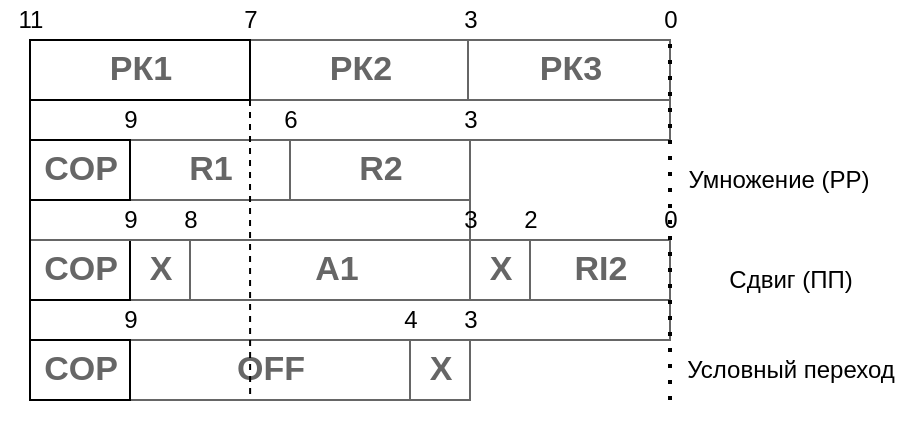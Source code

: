 <mxfile version="18.0.7" type="github">
  <diagram id="07oj85oEupha0zNlyG6E" name="Page-1">
    <mxGraphModel dx="526" dy="484" grid="0" gridSize="10" guides="1" tooltips="1" connect="1" arrows="1" fold="1" page="1" pageScale="1" pageWidth="827" pageHeight="1169" math="0" shadow="0">
      <root>
        <mxCell id="0" />
        <mxCell id="1" parent="0" />
        <mxCell id="HP5KUwMSMAzCpo2UYucH-1" value="A" style="strokeWidth=1;shadow=0;dashed=0;align=center;html=1;rSize=10;fillColor=#ffffff;strokeColor=#666666;" vertex="1" parent="1">
          <mxGeometry x="40" y="150" width="320" height="50" as="geometry" />
        </mxCell>
        <mxCell id="HP5KUwMSMAzCpo2UYucH-2" value="X" style="strokeColor=inherit;fillColor=inherit;gradientColor=inherit;strokeWidth=1;shadow=0;dashed=0;align=center;html=1;shape=mxgraph.mockup.rrect;rSize=0;fontSize=17;fontColor=#666666;fontStyle=1;resizeHeight=1;" vertex="1" parent="HP5KUwMSMAzCpo2UYucH-1">
          <mxGeometry width="30" height="30" relative="1" as="geometry">
            <mxPoint x="50" as="offset" />
          </mxGeometry>
        </mxCell>
        <mxCell id="HP5KUwMSMAzCpo2UYucH-3" value="A1" style="strokeColor=inherit;fillColor=inherit;gradientColor=inherit;strokeWidth=1;shadow=0;dashed=0;align=center;html=1;shape=mxgraph.mockup.rrect;rSize=0;fontSize=17;fontColor=#666666;fontStyle=1;resizeHeight=1;" vertex="1" parent="HP5KUwMSMAzCpo2UYucH-1">
          <mxGeometry width="145" height="30" relative="1" as="geometry">
            <mxPoint x="80" as="offset" />
          </mxGeometry>
        </mxCell>
        <mxCell id="HP5KUwMSMAzCpo2UYucH-4" value="RI2" style="strokeColor=inherit;fillColor=inherit;gradientColor=inherit;strokeWidth=1;shadow=0;dashed=0;align=center;html=1;rSize=10;fontSize=17;fontColor=#666666;fontStyle=1;resizeHeight=1;" vertex="1" parent="HP5KUwMSMAzCpo2UYucH-1">
          <mxGeometry x="1" width="70" height="30" relative="1" as="geometry">
            <mxPoint x="-70" as="offset" />
          </mxGeometry>
        </mxCell>
        <mxCell id="HP5KUwMSMAzCpo2UYucH-5" value="&lt;p&gt;COP&lt;/p&gt;" style="strokeWidth=1;shadow=0;dashed=0;align=center;html=1;rSize=10;fontSize=17;fontColor=#666666;fontStyle=1;resizeHeight=1;" vertex="1" parent="HP5KUwMSMAzCpo2UYucH-1">
          <mxGeometry width="50" height="30" relative="1" as="geometry" />
        </mxCell>
        <mxCell id="HP5KUwMSMAzCpo2UYucH-6" value="X" style="strokeColor=inherit;fillColor=inherit;gradientColor=inherit;strokeWidth=1;shadow=0;dashed=0;align=center;html=1;shape=mxgraph.mockup.rrect;rSize=0;fontSize=17;fontColor=#666666;fontStyle=1;resizeHeight=1;" vertex="1" parent="HP5KUwMSMAzCpo2UYucH-1">
          <mxGeometry width="30" height="30" relative="1" as="geometry">
            <mxPoint x="220" as="offset" />
          </mxGeometry>
        </mxCell>
        <mxCell id="HP5KUwMSMAzCpo2UYucH-40" value="9" style="text;html=1;align=center;verticalAlign=middle;resizable=0;points=[];autosize=1;strokeColor=none;fillColor=none;" vertex="1" parent="HP5KUwMSMAzCpo2UYucH-1">
          <mxGeometry x="40" y="30" width="20" height="20" as="geometry" />
        </mxCell>
        <mxCell id="HP5KUwMSMAzCpo2UYucH-7" value="" style="strokeWidth=1;shadow=0;dashed=0;align=center;html=1;rSize=10;fillColor=#ffffff;strokeColor=#666666;" vertex="1" parent="1">
          <mxGeometry x="40" y="200" width="220" height="30" as="geometry" />
        </mxCell>
        <mxCell id="HP5KUwMSMAzCpo2UYucH-8" value="OFF" style="strokeColor=inherit;fillColor=inherit;gradientColor=inherit;strokeWidth=1;shadow=0;dashed=0;align=center;html=1;shape=mxgraph.mockup.rrect;rSize=0;fontSize=17;fontColor=#666666;fontStyle=1;resizeHeight=1;" vertex="1" parent="HP5KUwMSMAzCpo2UYucH-7">
          <mxGeometry width="140" height="30" relative="1" as="geometry">
            <mxPoint x="50" as="offset" />
          </mxGeometry>
        </mxCell>
        <mxCell id="HP5KUwMSMAzCpo2UYucH-9" value="&lt;p&gt;COP&lt;/p&gt;" style="strokeWidth=1;shadow=0;dashed=0;align=center;html=1;rSize=10;fontSize=17;fontColor=#666666;fontStyle=1;resizeHeight=1;" vertex="1" parent="HP5KUwMSMAzCpo2UYucH-7">
          <mxGeometry width="50" height="30" relative="1" as="geometry" />
        </mxCell>
        <mxCell id="HP5KUwMSMAzCpo2UYucH-10" value="X" style="strokeColor=inherit;fillColor=inherit;gradientColor=inherit;strokeWidth=1;shadow=0;dashed=0;align=center;html=1;shape=mxgraph.mockup.rrect;rSize=0;fontSize=17;fontColor=#666666;fontStyle=1;resizeHeight=1;" vertex="1" parent="HP5KUwMSMAzCpo2UYucH-7">
          <mxGeometry width="30" height="30" relative="1" as="geometry">
            <mxPoint x="190" as="offset" />
          </mxGeometry>
        </mxCell>
        <mxCell id="HP5KUwMSMAzCpo2UYucH-11" value="A" style="strokeWidth=1;shadow=0;dashed=0;align=center;html=1;rSize=10;fillColor=#ffffff;strokeColor=#666666;" vertex="1" parent="1">
          <mxGeometry x="40" y="50" width="320" height="50" as="geometry" />
        </mxCell>
        <mxCell id="HP5KUwMSMAzCpo2UYucH-13" value="РК2" style="strokeColor=inherit;fillColor=inherit;gradientColor=inherit;strokeWidth=1;shadow=0;dashed=0;align=center;html=1;shape=mxgraph.mockup.rrect;rSize=0;fontSize=17;fontColor=#666666;fontStyle=1;resizeHeight=1;" vertex="1" parent="HP5KUwMSMAzCpo2UYucH-11">
          <mxGeometry width="110" height="30" relative="1" as="geometry">
            <mxPoint x="110" as="offset" />
          </mxGeometry>
        </mxCell>
        <mxCell id="HP5KUwMSMAzCpo2UYucH-14" value="РК3" style="strokeColor=inherit;fillColor=inherit;gradientColor=inherit;strokeWidth=1;shadow=0;dashed=0;align=center;html=1;rSize=10;fontSize=17;fontColor=#666666;fontStyle=1;resizeHeight=1;" vertex="1" parent="HP5KUwMSMAzCpo2UYucH-11">
          <mxGeometry x="1" width="101" height="30" relative="1" as="geometry">
            <mxPoint x="-101" as="offset" />
          </mxGeometry>
        </mxCell>
        <mxCell id="HP5KUwMSMAzCpo2UYucH-15" value="&lt;p&gt;РК1&lt;/p&gt;" style="strokeWidth=1;shadow=0;dashed=0;align=center;html=1;rSize=10;fontSize=17;fontColor=#666666;fontStyle=1;resizeHeight=1;" vertex="1" parent="HP5KUwMSMAzCpo2UYucH-11">
          <mxGeometry width="110" height="30" relative="1" as="geometry" />
        </mxCell>
        <mxCell id="HP5KUwMSMAzCpo2UYucH-35" value="9" style="text;html=1;align=center;verticalAlign=middle;resizable=0;points=[];autosize=1;strokeColor=none;fillColor=none;" vertex="1" parent="HP5KUwMSMAzCpo2UYucH-11">
          <mxGeometry x="40" y="30" width="20" height="20" as="geometry" />
        </mxCell>
        <mxCell id="HP5KUwMSMAzCpo2UYucH-20" value="" style="strokeWidth=1;shadow=0;dashed=0;align=center;html=1;rSize=10;fillColor=#ffffff;strokeColor=#666666;" vertex="1" parent="1">
          <mxGeometry x="40" y="100" width="220" height="50" as="geometry" />
        </mxCell>
        <mxCell id="HP5KUwMSMAzCpo2UYucH-21" value="R1" style="strokeColor=inherit;fillColor=inherit;gradientColor=inherit;strokeWidth=1;shadow=0;dashed=0;align=center;html=1;shape=mxgraph.mockup.rrect;rSize=0;fontSize=17;fontColor=#666666;fontStyle=1;resizeHeight=1;" vertex="1" parent="HP5KUwMSMAzCpo2UYucH-20">
          <mxGeometry width="80" height="30" relative="1" as="geometry">
            <mxPoint x="50" as="offset" />
          </mxGeometry>
        </mxCell>
        <mxCell id="HP5KUwMSMAzCpo2UYucH-22" value="&lt;p&gt;COP&lt;/p&gt;" style="strokeWidth=1;shadow=0;dashed=0;align=center;html=1;rSize=10;fontSize=17;fontColor=#666666;fontStyle=1;resizeHeight=1;" vertex="1" parent="HP5KUwMSMAzCpo2UYucH-20">
          <mxGeometry width="50" height="30" relative="1" as="geometry" />
        </mxCell>
        <mxCell id="HP5KUwMSMAzCpo2UYucH-23" value="R2" style="strokeColor=inherit;fillColor=inherit;gradientColor=inherit;strokeWidth=1;shadow=0;dashed=0;align=center;html=1;shape=mxgraph.mockup.rrect;rSize=0;fontSize=17;fontColor=#666666;fontStyle=1;resizeHeight=1;" vertex="1" parent="HP5KUwMSMAzCpo2UYucH-20">
          <mxGeometry width="90" height="30" relative="1" as="geometry">
            <mxPoint x="130" as="offset" />
          </mxGeometry>
        </mxCell>
        <mxCell id="HP5KUwMSMAzCpo2UYucH-39" value="9" style="text;html=1;align=center;verticalAlign=middle;resizable=0;points=[];autosize=1;strokeColor=none;fillColor=none;" vertex="1" parent="HP5KUwMSMAzCpo2UYucH-20">
          <mxGeometry x="40" y="30" width="20" height="20" as="geometry" />
        </mxCell>
        <mxCell id="HP5KUwMSMAzCpo2UYucH-42" value="8" style="text;html=1;align=center;verticalAlign=middle;resizable=0;points=[];autosize=1;strokeColor=none;fillColor=none;" vertex="1" parent="HP5KUwMSMAzCpo2UYucH-20">
          <mxGeometry x="70" y="30" width="20" height="20" as="geometry" />
        </mxCell>
        <mxCell id="HP5KUwMSMAzCpo2UYucH-24" value="0" style="text;html=1;align=center;verticalAlign=middle;resizable=0;points=[];autosize=1;strokeColor=none;fillColor=none;" vertex="1" parent="1">
          <mxGeometry x="350" y="30" width="20" height="20" as="geometry" />
        </mxCell>
        <mxCell id="HP5KUwMSMAzCpo2UYucH-25" value="3" style="text;html=1;align=center;verticalAlign=middle;resizable=0;points=[];autosize=1;strokeColor=none;fillColor=none;" vertex="1" parent="1">
          <mxGeometry x="250" y="30" width="20" height="20" as="geometry" />
        </mxCell>
        <mxCell id="HP5KUwMSMAzCpo2UYucH-26" value="7" style="text;html=1;align=center;verticalAlign=middle;resizable=0;points=[];autosize=1;strokeColor=none;fillColor=none;" vertex="1" parent="1">
          <mxGeometry x="140" y="30" width="20" height="20" as="geometry" />
        </mxCell>
        <mxCell id="HP5KUwMSMAzCpo2UYucH-27" value="11" style="text;html=1;align=center;verticalAlign=middle;resizable=0;points=[];autosize=1;strokeColor=none;fillColor=none;" vertex="1" parent="1">
          <mxGeometry x="25" y="30" width="30" height="20" as="geometry" />
        </mxCell>
        <mxCell id="HP5KUwMSMAzCpo2UYucH-29" value="3" style="text;html=1;align=center;verticalAlign=middle;resizable=0;points=[];autosize=1;strokeColor=none;fillColor=none;" vertex="1" parent="1">
          <mxGeometry x="250" y="130" width="20" height="20" as="geometry" />
        </mxCell>
        <mxCell id="HP5KUwMSMAzCpo2UYucH-30" value="2" style="text;html=1;align=center;verticalAlign=middle;resizable=0;points=[];autosize=1;strokeColor=none;fillColor=none;" vertex="1" parent="1">
          <mxGeometry x="280" y="130" width="20" height="20" as="geometry" />
        </mxCell>
        <mxCell id="HP5KUwMSMAzCpo2UYucH-31" value="3" style="text;html=1;align=center;verticalAlign=middle;resizable=0;points=[];autosize=1;strokeColor=none;fillColor=none;" vertex="1" parent="1">
          <mxGeometry x="250" y="80" width="20" height="20" as="geometry" />
        </mxCell>
        <mxCell id="HP5KUwMSMAzCpo2UYucH-32" value="3" style="text;html=1;align=center;verticalAlign=middle;resizable=0;points=[];autosize=1;strokeColor=none;fillColor=none;" vertex="1" parent="1">
          <mxGeometry x="250" y="180" width="20" height="20" as="geometry" />
        </mxCell>
        <mxCell id="HP5KUwMSMAzCpo2UYucH-33" value="4" style="text;html=1;align=center;verticalAlign=middle;resizable=0;points=[];autosize=1;strokeColor=none;fillColor=none;" vertex="1" parent="1">
          <mxGeometry x="220" y="180" width="20" height="20" as="geometry" />
        </mxCell>
        <mxCell id="HP5KUwMSMAzCpo2UYucH-34" value="6" style="text;html=1;align=center;verticalAlign=middle;resizable=0;points=[];autosize=1;strokeColor=none;fillColor=none;" vertex="1" parent="1">
          <mxGeometry x="160" y="80" width="20" height="20" as="geometry" />
        </mxCell>
        <mxCell id="HP5KUwMSMAzCpo2UYucH-36" value="" style="endArrow=none;html=1;rounded=0;entryX=0;entryY=0.5;entryDx=0;entryDy=0;exitX=0;exitY=0;exitDx=0;exitDy=0;" edge="1" parent="1" source="HP5KUwMSMAzCpo2UYucH-9" target="HP5KUwMSMAzCpo2UYucH-11">
          <mxGeometry width="50" height="50" relative="1" as="geometry">
            <mxPoint x="250" y="180" as="sourcePoint" />
            <mxPoint x="300" y="130" as="targetPoint" />
          </mxGeometry>
        </mxCell>
        <mxCell id="HP5KUwMSMAzCpo2UYucH-37" value="" style="endArrow=none;dashed=1;html=1;rounded=0;exitX=1;exitY=1;exitDx=0;exitDy=0;entryX=0.429;entryY=1;entryDx=0;entryDy=0;entryPerimeter=0;" edge="1" parent="1" source="HP5KUwMSMAzCpo2UYucH-15" target="HP5KUwMSMAzCpo2UYucH-8">
          <mxGeometry width="50" height="50" relative="1" as="geometry">
            <mxPoint x="250" y="180" as="sourcePoint" />
            <mxPoint x="300" y="130" as="targetPoint" />
          </mxGeometry>
        </mxCell>
        <mxCell id="HP5KUwMSMAzCpo2UYucH-43" value="Условный переход" style="text;html=1;align=center;verticalAlign=middle;resizable=0;points=[];autosize=1;strokeColor=none;fillColor=none;" vertex="1" parent="1">
          <mxGeometry x="360" y="205" width="120" height="20" as="geometry" />
        </mxCell>
        <mxCell id="HP5KUwMSMAzCpo2UYucH-44" value="" style="endArrow=none;dashed=1;html=1;dashPattern=1 3;strokeWidth=2;rounded=0;entryX=1;entryY=0;entryDx=0;entryDy=0;" edge="1" parent="1" target="HP5KUwMSMAzCpo2UYucH-14">
          <mxGeometry width="50" height="50" relative="1" as="geometry">
            <mxPoint x="360" y="230" as="sourcePoint" />
            <mxPoint x="300" y="130" as="targetPoint" />
          </mxGeometry>
        </mxCell>
        <mxCell id="HP5KUwMSMAzCpo2UYucH-28" value="0" style="text;html=1;align=center;verticalAlign=middle;resizable=0;points=[];autosize=1;strokeColor=none;fillColor=none;" vertex="1" parent="1">
          <mxGeometry x="350" y="130" width="20" height="20" as="geometry" />
        </mxCell>
        <mxCell id="HP5KUwMSMAzCpo2UYucH-45" value="Сдвиг (ПП)" style="text;html=1;align=center;verticalAlign=middle;resizable=0;points=[];autosize=1;strokeColor=none;fillColor=none;" vertex="1" parent="1">
          <mxGeometry x="380" y="160" width="80" height="20" as="geometry" />
        </mxCell>
        <mxCell id="HP5KUwMSMAzCpo2UYucH-46" value="Умножение (РР)" style="text;html=1;align=center;verticalAlign=middle;resizable=0;points=[];autosize=1;strokeColor=none;fillColor=none;" vertex="1" parent="1">
          <mxGeometry x="359" y="110" width="110" height="20" as="geometry" />
        </mxCell>
      </root>
    </mxGraphModel>
  </diagram>
</mxfile>
